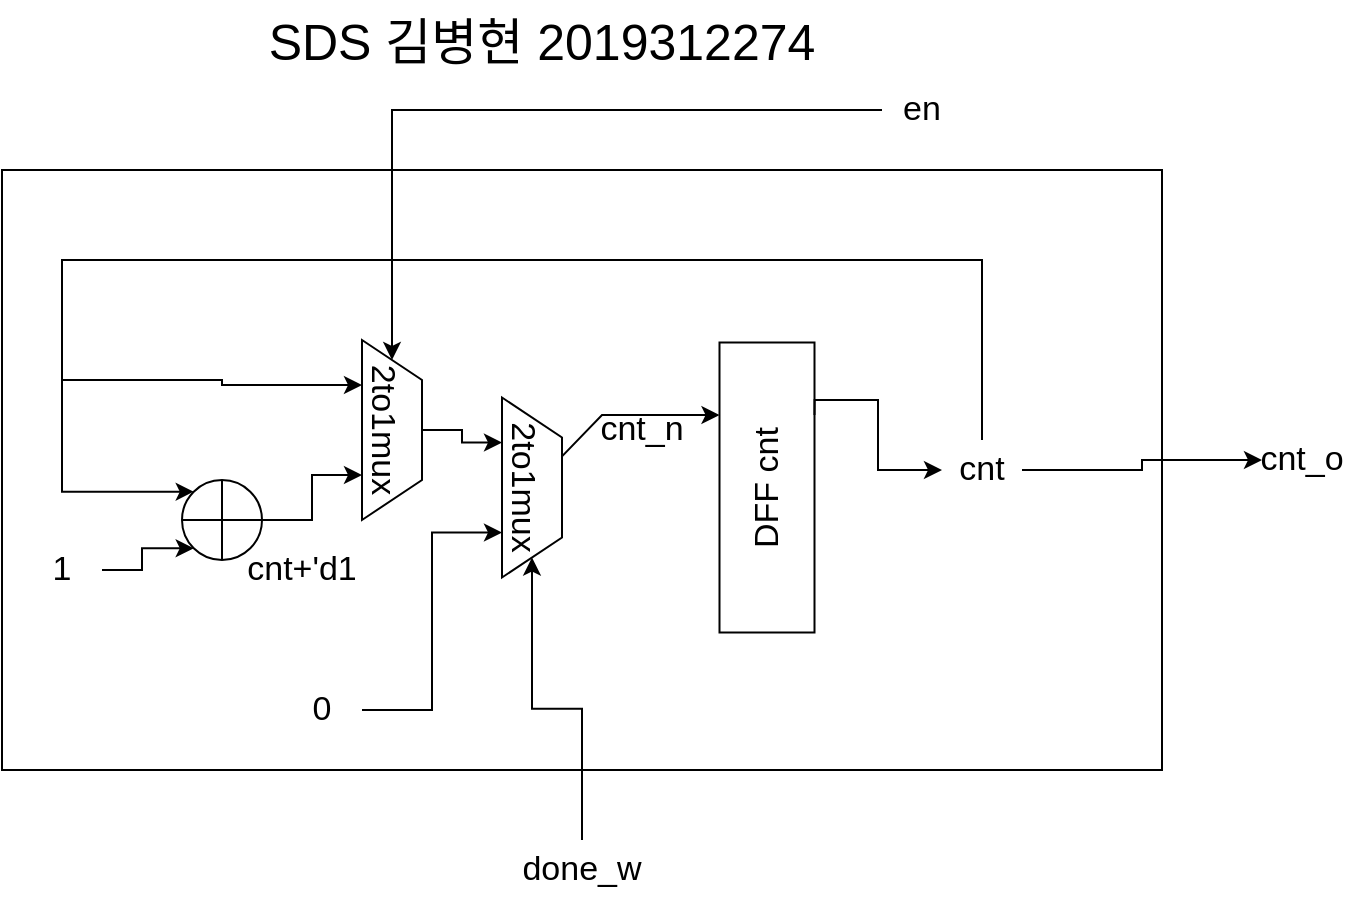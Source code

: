<mxfile version="20.2.8" type="device"><diagram id="PK-DpGsEJtMOo-dx96xv" name="페이지-1"><mxGraphModel dx="1038" dy="547" grid="1" gridSize="10" guides="1" tooltips="1" connect="1" arrows="1" fold="1" page="1" pageScale="1" pageWidth="827" pageHeight="1169" math="0" shadow="0"><root><mxCell id="0"/><mxCell id="1" parent="0"/><mxCell id="OP7ZWEkJivbxLs7eS_Y2-1" value="" style="rounded=0;whiteSpace=wrap;html=1;" vertex="1" parent="1"><mxGeometry x="70" y="115" width="580" height="300" as="geometry"/></mxCell><mxCell id="OP7ZWEkJivbxLs7eS_Y2-2" value="&lt;font style=&quot;font-size: 25px;&quot;&gt;SDS 김병현 2019312274&lt;/font&gt;" style="rounded=0;whiteSpace=wrap;html=1;fillColor=none;strokeColor=none;" vertex="1" parent="1"><mxGeometry x="70" y="30" width="540" height="40" as="geometry"/></mxCell><mxCell id="OP7ZWEkJivbxLs7eS_Y2-28" style="edgeStyle=orthogonalEdgeStyle;rounded=0;orthogonalLoop=1;jettySize=auto;html=1;entryX=0.75;entryY=0;entryDx=0;entryDy=0;fontSize=17;" edge="1" parent="1" source="OP7ZWEkJivbxLs7eS_Y2-3" target="OP7ZWEkJivbxLs7eS_Y2-7"><mxGeometry relative="1" as="geometry"><Array as="points"><mxPoint x="370" y="238"/></Array></mxGeometry></mxCell><mxCell id="OP7ZWEkJivbxLs7eS_Y2-3" value="&lt;font style=&quot;font-size: 17px;&quot;&gt;2to1mux&lt;/font&gt;" style="shape=trapezoid;perimeter=trapezoidPerimeter;whiteSpace=wrap;html=1;fixedSize=1;fontSize=25;fillColor=none;rotation=90;" vertex="1" parent="1"><mxGeometry x="290" y="258.75" width="90" height="30" as="geometry"/></mxCell><mxCell id="OP7ZWEkJivbxLs7eS_Y2-26" style="edgeStyle=orthogonalEdgeStyle;rounded=0;orthogonalLoop=1;jettySize=auto;html=1;entryX=0.25;entryY=1;entryDx=0;entryDy=0;fontSize=17;" edge="1" parent="1" source="OP7ZWEkJivbxLs7eS_Y2-5" target="OP7ZWEkJivbxLs7eS_Y2-3"><mxGeometry relative="1" as="geometry"/></mxCell><mxCell id="OP7ZWEkJivbxLs7eS_Y2-5" value="&lt;font style=&quot;font-size: 17px;&quot;&gt;2to1mux&lt;/font&gt;" style="shape=trapezoid;perimeter=trapezoidPerimeter;whiteSpace=wrap;html=1;fixedSize=1;fontSize=25;fillColor=none;rotation=90;" vertex="1" parent="1"><mxGeometry x="220" y="230" width="90" height="30" as="geometry"/></mxCell><mxCell id="OP7ZWEkJivbxLs7eS_Y2-23" style="edgeStyle=orthogonalEdgeStyle;rounded=0;orthogonalLoop=1;jettySize=auto;html=1;entryX=0.75;entryY=1;entryDx=0;entryDy=0;fontSize=17;" edge="1" parent="1" source="OP7ZWEkJivbxLs7eS_Y2-6" target="OP7ZWEkJivbxLs7eS_Y2-5"><mxGeometry relative="1" as="geometry"/></mxCell><mxCell id="OP7ZWEkJivbxLs7eS_Y2-6" value="" style="shape=orEllipse;perimeter=ellipsePerimeter;whiteSpace=wrap;html=1;backgroundOutline=1;fontSize=17;fillColor=none;" vertex="1" parent="1"><mxGeometry x="160" y="270" width="40" height="40" as="geometry"/></mxCell><mxCell id="OP7ZWEkJivbxLs7eS_Y2-29" style="edgeStyle=orthogonalEdgeStyle;rounded=0;orthogonalLoop=1;jettySize=auto;html=1;entryX=0;entryY=0.5;entryDx=0;entryDy=0;fontSize=17;exitX=0.75;exitY=1;exitDx=0;exitDy=0;" edge="1" parent="1" source="OP7ZWEkJivbxLs7eS_Y2-7" target="OP7ZWEkJivbxLs7eS_Y2-8"><mxGeometry relative="1" as="geometry"><Array as="points"><mxPoint x="476" y="230"/><mxPoint x="508" y="230"/><mxPoint x="508" y="265"/></Array></mxGeometry></mxCell><mxCell id="OP7ZWEkJivbxLs7eS_Y2-7" value="DFF cnt" style="rounded=0;whiteSpace=wrap;html=1;fontSize=17;fillColor=none;rotation=-90;" vertex="1" parent="1"><mxGeometry x="380" y="250" width="145" height="47.5" as="geometry"/></mxCell><mxCell id="OP7ZWEkJivbxLs7eS_Y2-18" style="edgeStyle=orthogonalEdgeStyle;rounded=0;orthogonalLoop=1;jettySize=auto;html=1;fontSize=17;entryX=0;entryY=0;entryDx=0;entryDy=0;" edge="1" parent="1" source="OP7ZWEkJivbxLs7eS_Y2-8" target="OP7ZWEkJivbxLs7eS_Y2-6"><mxGeometry relative="1" as="geometry"><mxPoint x="140" y="290" as="targetPoint"/><Array as="points"><mxPoint x="560" y="160"/><mxPoint x="100" y="160"/><mxPoint x="100" y="276"/></Array></mxGeometry></mxCell><mxCell id="OP7ZWEkJivbxLs7eS_Y2-30" style="edgeStyle=orthogonalEdgeStyle;rounded=0;orthogonalLoop=1;jettySize=auto;html=1;entryX=0;entryY=0.5;entryDx=0;entryDy=0;fontSize=17;" edge="1" parent="1" source="OP7ZWEkJivbxLs7eS_Y2-8" target="OP7ZWEkJivbxLs7eS_Y2-9"><mxGeometry relative="1" as="geometry"/></mxCell><mxCell id="OP7ZWEkJivbxLs7eS_Y2-8" value="cnt" style="rounded=0;whiteSpace=wrap;html=1;fontSize=17;fillColor=none;strokeColor=none;" vertex="1" parent="1"><mxGeometry x="540" y="250" width="40" height="30" as="geometry"/></mxCell><mxCell id="OP7ZWEkJivbxLs7eS_Y2-9" value="cnt_o" style="rounded=0;whiteSpace=wrap;html=1;fontSize=17;fillColor=none;strokeColor=none;" vertex="1" parent="1"><mxGeometry x="700" y="245" width="40" height="30" as="geometry"/></mxCell><mxCell id="OP7ZWEkJivbxLs7eS_Y2-16" style="edgeStyle=orthogonalEdgeStyle;rounded=0;orthogonalLoop=1;jettySize=auto;html=1;entryX=0;entryY=0.5;entryDx=0;entryDy=0;fontSize=17;" edge="1" parent="1" source="OP7ZWEkJivbxLs7eS_Y2-10" target="OP7ZWEkJivbxLs7eS_Y2-5"><mxGeometry relative="1" as="geometry"/></mxCell><mxCell id="OP7ZWEkJivbxLs7eS_Y2-10" value="en" style="rounded=0;whiteSpace=wrap;html=1;fontSize=17;fillColor=none;strokeColor=none;" vertex="1" parent="1"><mxGeometry x="510" y="70" width="40" height="30" as="geometry"/></mxCell><mxCell id="OP7ZWEkJivbxLs7eS_Y2-11" value="cnt_n" style="rounded=0;whiteSpace=wrap;html=1;fontSize=17;fillColor=none;strokeColor=none;" vertex="1" parent="1"><mxGeometry x="370" y="230" width="40" height="30" as="geometry"/></mxCell><mxCell id="OP7ZWEkJivbxLs7eS_Y2-12" value="cnt+'d1" style="rounded=0;whiteSpace=wrap;html=1;fontSize=17;fillColor=none;strokeColor=none;" vertex="1" parent="1"><mxGeometry x="200" y="300" width="40" height="30" as="geometry"/></mxCell><mxCell id="OP7ZWEkJivbxLs7eS_Y2-25" style="edgeStyle=orthogonalEdgeStyle;rounded=0;orthogonalLoop=1;jettySize=auto;html=1;entryX=0.75;entryY=1;entryDx=0;entryDy=0;fontSize=17;" edge="1" parent="1" source="OP7ZWEkJivbxLs7eS_Y2-13" target="OP7ZWEkJivbxLs7eS_Y2-3"><mxGeometry relative="1" as="geometry"/></mxCell><mxCell id="OP7ZWEkJivbxLs7eS_Y2-13" value="0" style="rounded=0;whiteSpace=wrap;html=1;fontSize=17;fillColor=none;strokeColor=none;" vertex="1" parent="1"><mxGeometry x="210" y="370" width="40" height="30" as="geometry"/></mxCell><mxCell id="OP7ZWEkJivbxLs7eS_Y2-31" style="edgeStyle=orthogonalEdgeStyle;rounded=0;orthogonalLoop=1;jettySize=auto;html=1;entryX=1;entryY=0.5;entryDx=0;entryDy=0;fontSize=17;" edge="1" parent="1" source="OP7ZWEkJivbxLs7eS_Y2-14" target="OP7ZWEkJivbxLs7eS_Y2-3"><mxGeometry relative="1" as="geometry"/></mxCell><mxCell id="OP7ZWEkJivbxLs7eS_Y2-14" value="done_w" style="rounded=0;whiteSpace=wrap;html=1;fontSize=17;fillColor=none;strokeColor=none;" vertex="1" parent="1"><mxGeometry x="340" y="450" width="40" height="30" as="geometry"/></mxCell><mxCell id="OP7ZWEkJivbxLs7eS_Y2-20" style="edgeStyle=orthogonalEdgeStyle;rounded=0;orthogonalLoop=1;jettySize=auto;html=1;entryX=0;entryY=1;entryDx=0;entryDy=0;fontSize=17;" edge="1" parent="1" source="OP7ZWEkJivbxLs7eS_Y2-15" target="OP7ZWEkJivbxLs7eS_Y2-6"><mxGeometry relative="1" as="geometry"/></mxCell><mxCell id="OP7ZWEkJivbxLs7eS_Y2-15" value="1" style="rounded=0;whiteSpace=wrap;html=1;fontSize=17;fillColor=none;strokeColor=none;" vertex="1" parent="1"><mxGeometry x="80" y="300" width="40" height="30" as="geometry"/></mxCell><mxCell id="OP7ZWEkJivbxLs7eS_Y2-17" style="edgeStyle=orthogonalEdgeStyle;rounded=0;orthogonalLoop=1;jettySize=auto;html=1;exitX=0.5;exitY=1;exitDx=0;exitDy=0;fontSize=17;" edge="1" parent="1" source="OP7ZWEkJivbxLs7eS_Y2-8" target="OP7ZWEkJivbxLs7eS_Y2-8"><mxGeometry relative="1" as="geometry"/></mxCell><mxCell id="OP7ZWEkJivbxLs7eS_Y2-19" style="edgeStyle=orthogonalEdgeStyle;rounded=0;orthogonalLoop=1;jettySize=auto;html=1;fontSize=17;entryX=0.25;entryY=1;entryDx=0;entryDy=0;" edge="1" parent="1" source="OP7ZWEkJivbxLs7eS_Y2-8" target="OP7ZWEkJivbxLs7eS_Y2-5"><mxGeometry relative="1" as="geometry"><mxPoint x="140" y="290" as="targetPoint"/><Array as="points"><mxPoint x="560" y="160"/><mxPoint x="100" y="160"/><mxPoint x="100" y="220"/><mxPoint x="180" y="220"/><mxPoint x="180" y="223"/></Array></mxGeometry></mxCell></root></mxGraphModel></diagram></mxfile>